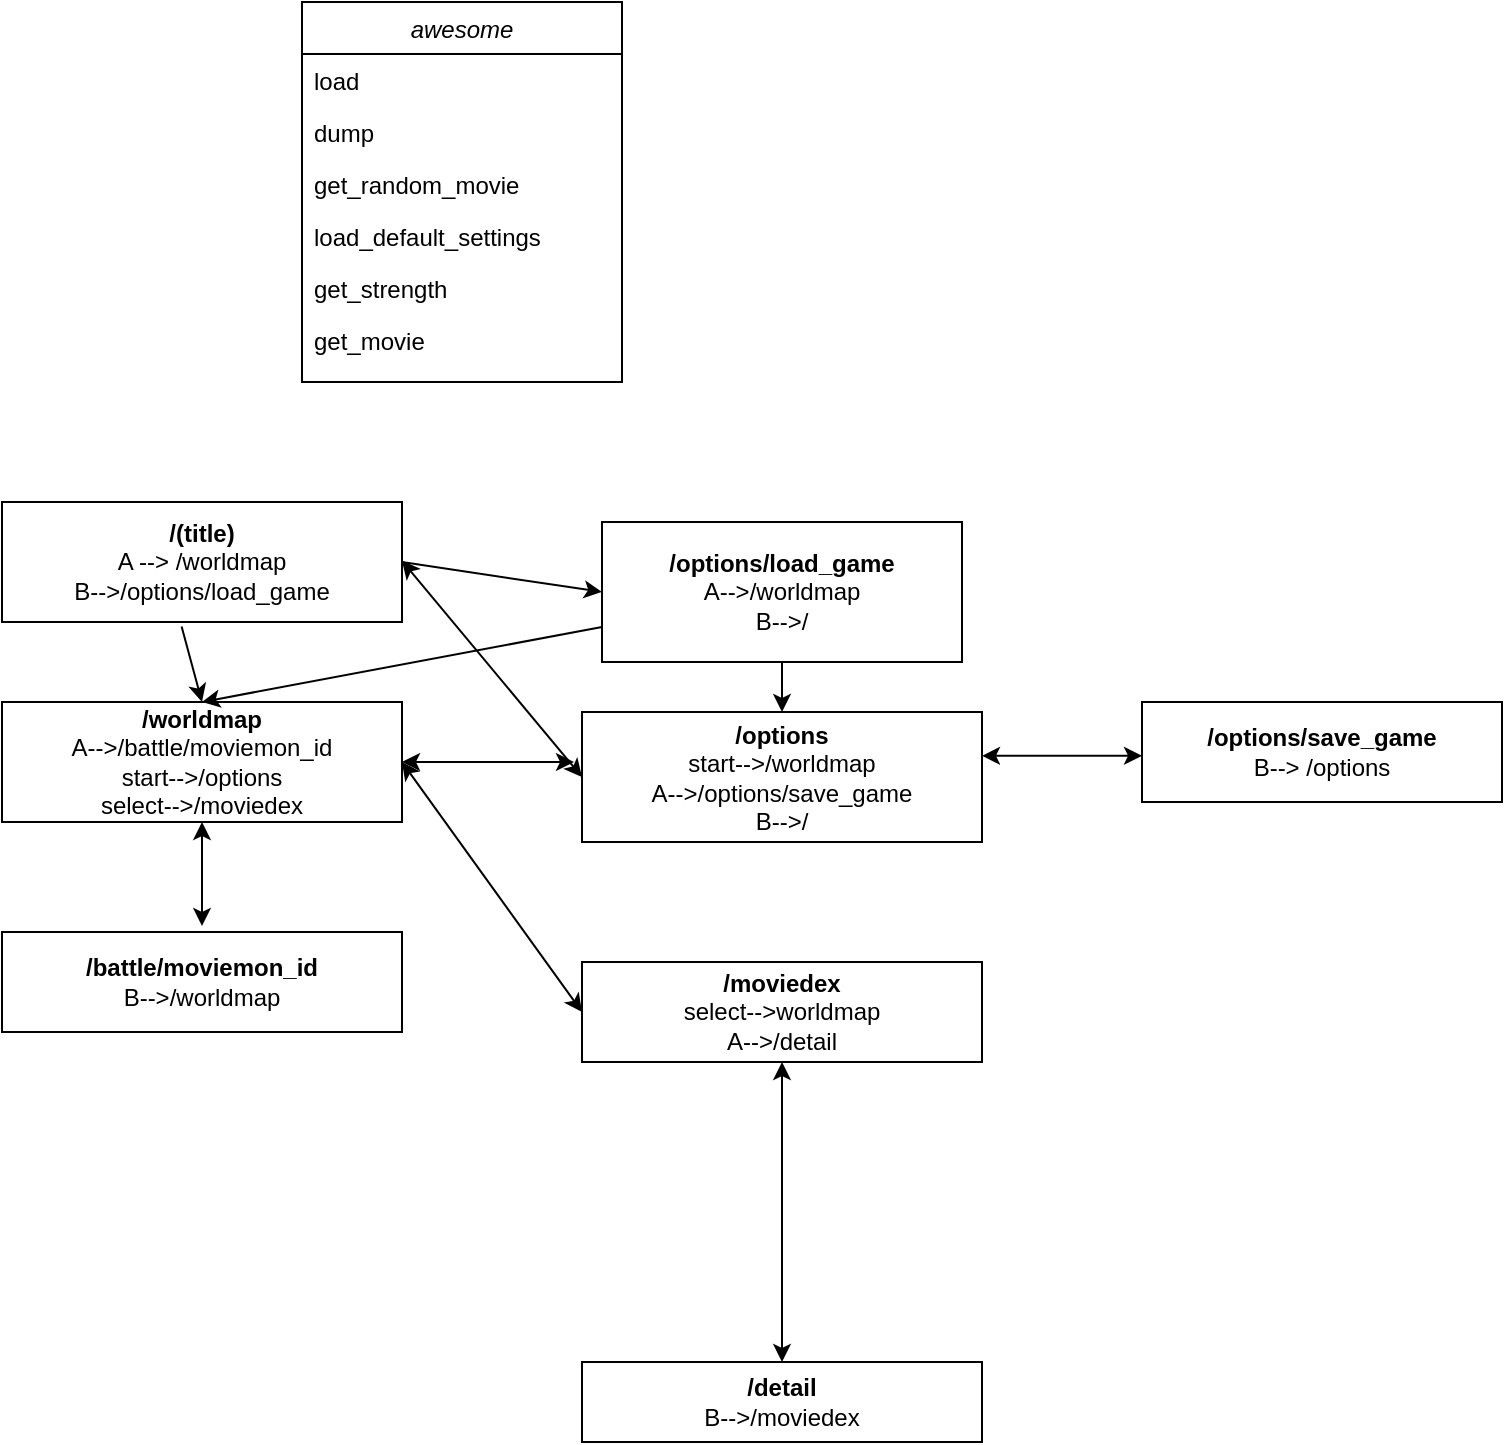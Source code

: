 <mxfile version="14.7.3" type="github">
  <diagram id="C5RBs43oDa-KdzZeNtuy" name="Page-1">
    <mxGraphModel dx="828" dy="832" grid="1" gridSize="10" guides="1" tooltips="1" connect="1" arrows="1" fold="1" page="1" pageScale="1" pageWidth="827" pageHeight="1169" math="0" shadow="0">
      <root>
        <mxCell id="WIyWlLk6GJQsqaUBKTNV-0" />
        <mxCell id="WIyWlLk6GJQsqaUBKTNV-1" parent="WIyWlLk6GJQsqaUBKTNV-0" />
        <mxCell id="XrSL-Z-DYYKuxW4y9-j6-3" value="awesome" style="swimlane;fontStyle=2;align=center;verticalAlign=top;childLayout=stackLayout;horizontal=1;startSize=26;horizontalStack=0;resizeParent=1;resizeLast=0;collapsible=1;marginBottom=0;rounded=0;shadow=0;strokeWidth=1;" vertex="1" parent="WIyWlLk6GJQsqaUBKTNV-1">
          <mxGeometry x="180" y="70" width="160" height="190" as="geometry">
            <mxRectangle x="230" y="140" width="160" height="26" as="alternateBounds" />
          </mxGeometry>
        </mxCell>
        <mxCell id="XrSL-Z-DYYKuxW4y9-j6-4" value="load" style="text;align=left;verticalAlign=top;spacingLeft=4;spacingRight=4;overflow=hidden;rotatable=0;points=[[0,0.5],[1,0.5]];portConstraint=eastwest;" vertex="1" parent="XrSL-Z-DYYKuxW4y9-j6-3">
          <mxGeometry y="26" width="160" height="26" as="geometry" />
        </mxCell>
        <mxCell id="XrSL-Z-DYYKuxW4y9-j6-5" value="dump" style="text;align=left;verticalAlign=top;spacingLeft=4;spacingRight=4;overflow=hidden;rotatable=0;points=[[0,0.5],[1,0.5]];portConstraint=eastwest;rounded=0;shadow=0;html=0;" vertex="1" parent="XrSL-Z-DYYKuxW4y9-j6-3">
          <mxGeometry y="52" width="160" height="26" as="geometry" />
        </mxCell>
        <mxCell id="XrSL-Z-DYYKuxW4y9-j6-6" value="get_random_movie" style="text;align=left;verticalAlign=top;spacingLeft=4;spacingRight=4;overflow=hidden;rotatable=0;points=[[0,0.5],[1,0.5]];portConstraint=eastwest;rounded=0;shadow=0;html=0;" vertex="1" parent="XrSL-Z-DYYKuxW4y9-j6-3">
          <mxGeometry y="78" width="160" height="26" as="geometry" />
        </mxCell>
        <mxCell id="XrSL-Z-DYYKuxW4y9-j6-7" value="load_default_settings" style="text;align=left;verticalAlign=top;spacingLeft=4;spacingRight=4;overflow=hidden;rotatable=0;points=[[0,0.5],[1,0.5]];portConstraint=eastwest;rounded=0;shadow=0;html=0;" vertex="1" parent="XrSL-Z-DYYKuxW4y9-j6-3">
          <mxGeometry y="104" width="160" height="26" as="geometry" />
        </mxCell>
        <mxCell id="XrSL-Z-DYYKuxW4y9-j6-8" value="get_strength" style="text;align=left;verticalAlign=top;spacingLeft=4;spacingRight=4;overflow=hidden;rotatable=0;points=[[0,0.5],[1,0.5]];portConstraint=eastwest;rounded=0;shadow=0;html=0;" vertex="1" parent="XrSL-Z-DYYKuxW4y9-j6-3">
          <mxGeometry y="130" width="160" height="26" as="geometry" />
        </mxCell>
        <mxCell id="XrSL-Z-DYYKuxW4y9-j6-9" value="get_movie" style="text;align=left;verticalAlign=top;spacingLeft=4;spacingRight=4;overflow=hidden;rotatable=0;points=[[0,0.5],[1,0.5]];portConstraint=eastwest;rounded=0;shadow=0;html=0;" vertex="1" parent="XrSL-Z-DYYKuxW4y9-j6-3">
          <mxGeometry y="156" width="160" height="26" as="geometry" />
        </mxCell>
        <mxCell id="XrSL-Z-DYYKuxW4y9-j6-31" value="&lt;b&gt;/(title)&lt;br&gt;&lt;/b&gt;A --&amp;gt; /worldmap&lt;br&gt;B--&amp;gt;/options/load_game" style="rounded=0;whiteSpace=wrap;html=1;" vertex="1" parent="WIyWlLk6GJQsqaUBKTNV-1">
          <mxGeometry x="30" y="320" width="200" height="60" as="geometry" />
        </mxCell>
        <mxCell id="XrSL-Z-DYYKuxW4y9-j6-32" value="&lt;b&gt;/worldmap&lt;br&gt;&lt;/b&gt;A--&amp;gt;/battle/moviemon_id&lt;br&gt;start--&amp;gt;/options&lt;br&gt;select--&amp;gt;/moviedex" style="rounded=0;whiteSpace=wrap;html=1;" vertex="1" parent="WIyWlLk6GJQsqaUBKTNV-1">
          <mxGeometry x="30" y="420" width="200" height="60" as="geometry" />
        </mxCell>
        <mxCell id="XrSL-Z-DYYKuxW4y9-j6-34" value="&lt;b&gt;/moviedex&lt;/b&gt;&lt;br&gt;select--&amp;gt;worldmap&lt;br&gt;A--&amp;gt;/detail" style="rounded=0;whiteSpace=wrap;html=1;" vertex="1" parent="WIyWlLk6GJQsqaUBKTNV-1">
          <mxGeometry x="320" y="550" width="200" height="50" as="geometry" />
        </mxCell>
        <mxCell id="XrSL-Z-DYYKuxW4y9-j6-35" value="&lt;b&gt;/detail&lt;/b&gt;&lt;br&gt;B--&amp;gt;/moviedex" style="rounded=0;whiteSpace=wrap;html=1;" vertex="1" parent="WIyWlLk6GJQsqaUBKTNV-1">
          <mxGeometry x="320" y="750" width="200" height="40" as="geometry" />
        </mxCell>
        <mxCell id="XrSL-Z-DYYKuxW4y9-j6-36" value="&lt;b&gt;/options&lt;/b&gt;&lt;br&gt;start--&amp;gt;/worldmap&lt;br&gt;A--&amp;gt;/options/save_game&lt;br&gt;B--&amp;gt;/" style="rounded=0;whiteSpace=wrap;html=1;" vertex="1" parent="WIyWlLk6GJQsqaUBKTNV-1">
          <mxGeometry x="320" y="425" width="200" height="65" as="geometry" />
        </mxCell>
        <mxCell id="XrSL-Z-DYYKuxW4y9-j6-37" value="&lt;b&gt;/battle/moviemon_id&lt;br&gt;&lt;/b&gt;B--&amp;gt;/worldmap" style="rounded=0;whiteSpace=wrap;html=1;" vertex="1" parent="WIyWlLk6GJQsqaUBKTNV-1">
          <mxGeometry x="30" y="535" width="200" height="50" as="geometry" />
        </mxCell>
        <mxCell id="XrSL-Z-DYYKuxW4y9-j6-52" value="" style="edgeStyle=orthogonalEdgeStyle;rounded=0;orthogonalLoop=1;jettySize=auto;html=1;" edge="1" parent="WIyWlLk6GJQsqaUBKTNV-1" source="XrSL-Z-DYYKuxW4y9-j6-38" target="XrSL-Z-DYYKuxW4y9-j6-36">
          <mxGeometry relative="1" as="geometry" />
        </mxCell>
        <mxCell id="XrSL-Z-DYYKuxW4y9-j6-38" value="&lt;b&gt;/options/load_game&lt;/b&gt;&lt;br&gt;A--&amp;gt;/worldmap&lt;br&gt;B--&amp;gt;/" style="rounded=0;whiteSpace=wrap;html=1;" vertex="1" parent="WIyWlLk6GJQsqaUBKTNV-1">
          <mxGeometry x="330" y="330" width="180" height="70" as="geometry" />
        </mxCell>
        <mxCell id="XrSL-Z-DYYKuxW4y9-j6-39" value="&lt;b&gt;/options/save_game&lt;/b&gt;&lt;br&gt;B--&amp;gt; /options" style="rounded=0;whiteSpace=wrap;html=1;" vertex="1" parent="WIyWlLk6GJQsqaUBKTNV-1">
          <mxGeometry x="600" y="420" width="180" height="50" as="geometry" />
        </mxCell>
        <mxCell id="XrSL-Z-DYYKuxW4y9-j6-40" value="" style="endArrow=classic;startArrow=classic;html=1;" edge="1" parent="WIyWlLk6GJQsqaUBKTNV-1">
          <mxGeometry width="50" height="50" relative="1" as="geometry">
            <mxPoint x="130" y="532" as="sourcePoint" />
            <mxPoint x="130" y="480" as="targetPoint" />
            <Array as="points" />
          </mxGeometry>
        </mxCell>
        <mxCell id="XrSL-Z-DYYKuxW4y9-j6-41" value="" style="endArrow=classic;startArrow=classic;html=1;" edge="1" parent="WIyWlLk6GJQsqaUBKTNV-1">
          <mxGeometry width="50" height="50" relative="1" as="geometry">
            <mxPoint x="316" y="450" as="sourcePoint" />
            <mxPoint x="230" y="450" as="targetPoint" />
            <Array as="points">
              <mxPoint x="270" y="450" />
            </Array>
          </mxGeometry>
        </mxCell>
        <mxCell id="XrSL-Z-DYYKuxW4y9-j6-42" value="" style="endArrow=classic;startArrow=classic;html=1;exitX=0;exitY=0.5;exitDx=0;exitDy=0;" edge="1" parent="WIyWlLk6GJQsqaUBKTNV-1" source="XrSL-Z-DYYKuxW4y9-j6-34">
          <mxGeometry width="50" height="50" relative="1" as="geometry">
            <mxPoint x="310" y="456.25" as="sourcePoint" />
            <mxPoint x="230" y="450.0" as="targetPoint" />
            <Array as="points" />
          </mxGeometry>
        </mxCell>
        <mxCell id="XrSL-Z-DYYKuxW4y9-j6-43" value="" style="endArrow=classic;startArrow=classic;html=1;exitX=0.5;exitY=0;exitDx=0;exitDy=0;" edge="1" parent="WIyWlLk6GJQsqaUBKTNV-1" source="XrSL-Z-DYYKuxW4y9-j6-35">
          <mxGeometry width="50" height="50" relative="1" as="geometry">
            <mxPoint x="510" y="595.0" as="sourcePoint" />
            <mxPoint x="420" y="600" as="targetPoint" />
            <Array as="points" />
          </mxGeometry>
        </mxCell>
        <mxCell id="XrSL-Z-DYYKuxW4y9-j6-44" value="" style="endArrow=classic;startArrow=classic;html=1;exitX=0;exitY=0.5;exitDx=0;exitDy=0;" edge="1" parent="WIyWlLk6GJQsqaUBKTNV-1" source="XrSL-Z-DYYKuxW4y9-j6-36">
          <mxGeometry width="50" height="50" relative="1" as="geometry">
            <mxPoint x="310" y="349.41" as="sourcePoint" />
            <mxPoint x="230" y="349.41" as="targetPoint" />
            <Array as="points" />
          </mxGeometry>
        </mxCell>
        <mxCell id="XrSL-Z-DYYKuxW4y9-j6-45" value="" style="endArrow=classic;startArrow=classic;html=1;" edge="1" parent="WIyWlLk6GJQsqaUBKTNV-1">
          <mxGeometry width="50" height="50" relative="1" as="geometry">
            <mxPoint x="600" y="446.91" as="sourcePoint" />
            <mxPoint x="520" y="446.91" as="targetPoint" />
            <Array as="points">
              <mxPoint x="554" y="446.91" />
            </Array>
          </mxGeometry>
        </mxCell>
        <mxCell id="XrSL-Z-DYYKuxW4y9-j6-48" value="" style="endArrow=classic;html=1;entryX=0.5;entryY=0;entryDx=0;entryDy=0;exitX=0;exitY=0.75;exitDx=0;exitDy=0;" edge="1" parent="WIyWlLk6GJQsqaUBKTNV-1" source="XrSL-Z-DYYKuxW4y9-j6-38" target="XrSL-Z-DYYKuxW4y9-j6-32">
          <mxGeometry width="50" height="50" relative="1" as="geometry">
            <mxPoint x="380" y="750" as="sourcePoint" />
            <mxPoint x="430" y="700" as="targetPoint" />
            <Array as="points" />
          </mxGeometry>
        </mxCell>
        <mxCell id="XrSL-Z-DYYKuxW4y9-j6-49" value="" style="endArrow=classic;html=1;entryX=0;entryY=0.5;entryDx=0;entryDy=0;exitX=1;exitY=0.5;exitDx=0;exitDy=0;" edge="1" parent="WIyWlLk6GJQsqaUBKTNV-1" source="XrSL-Z-DYYKuxW4y9-j6-31" target="XrSL-Z-DYYKuxW4y9-j6-38">
          <mxGeometry width="50" height="50" relative="1" as="geometry">
            <mxPoint x="347.143" y="380" as="sourcePoint" />
            <mxPoint x="140" y="430" as="targetPoint" />
            <Array as="points" />
          </mxGeometry>
        </mxCell>
        <mxCell id="XrSL-Z-DYYKuxW4y9-j6-50" value="" style="endArrow=classic;html=1;entryX=0.5;entryY=0;entryDx=0;entryDy=0;exitX=0.449;exitY=1.037;exitDx=0;exitDy=0;exitPerimeter=0;" edge="1" parent="WIyWlLk6GJQsqaUBKTNV-1" source="XrSL-Z-DYYKuxW4y9-j6-31" target="XrSL-Z-DYYKuxW4y9-j6-32">
          <mxGeometry width="50" height="50" relative="1" as="geometry">
            <mxPoint x="120" y="390" as="sourcePoint" />
            <mxPoint x="220" y="390" as="targetPoint" />
            <Array as="points" />
          </mxGeometry>
        </mxCell>
      </root>
    </mxGraphModel>
  </diagram>
</mxfile>
